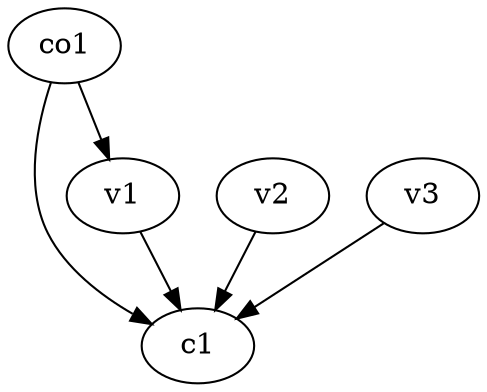 strict digraph  {
c1;
v1;
v2;
v3;
co1;
v1 -> c1  [weight=1];
v2 -> c1  [weight=1];
v3 -> c1  [weight=1];
co1 -> c1  [weight=1];
co1 -> v1  [weight=1];
}
